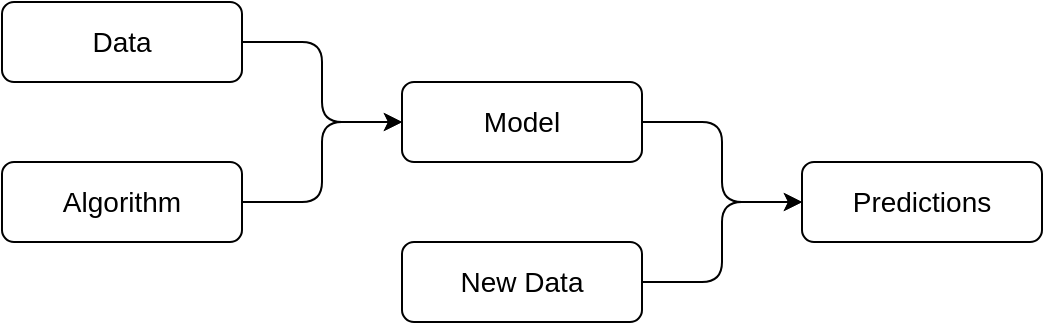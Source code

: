 <mxfile version="13.7.9" type="device" pages="3"><diagram id="xTy2y7PyVUbXui-J8zsi" name="Modelling"><mxGraphModel dx="1122" dy="823" grid="1" gridSize="10" guides="1" tooltips="1" connect="1" arrows="1" fold="1" page="1" pageScale="1" pageWidth="827" pageHeight="1169" math="0" shadow="0"><root><mxCell id="a8OBqglMKeLaPlFxwK1M-0"/><mxCell id="a8OBqglMKeLaPlFxwK1M-1" parent="a8OBqglMKeLaPlFxwK1M-0"/><mxCell id="a8OBqglMKeLaPlFxwK1M-9" style="edgeStyle=orthogonalEdgeStyle;rounded=1;orthogonalLoop=1;jettySize=auto;html=1;fontFamily=Arial;fontSize=14;" edge="1" parent="a8OBqglMKeLaPlFxwK1M-1" source="a8OBqglMKeLaPlFxwK1M-4" target="a8OBqglMKeLaPlFxwK1M-6"><mxGeometry relative="1" as="geometry"/></mxCell><mxCell id="a8OBqglMKeLaPlFxwK1M-4" value="Data" style="rounded=1;whiteSpace=wrap;html=1;fontFamily=Arial;fontSize=14;" vertex="1" parent="a8OBqglMKeLaPlFxwK1M-1"><mxGeometry x="120" y="280" width="120" height="40" as="geometry"/></mxCell><mxCell id="a8OBqglMKeLaPlFxwK1M-10" style="edgeStyle=orthogonalEdgeStyle;rounded=1;orthogonalLoop=1;jettySize=auto;html=1;fontFamily=Arial;fontSize=14;" edge="1" parent="a8OBqglMKeLaPlFxwK1M-1" source="a8OBqglMKeLaPlFxwK1M-5" target="a8OBqglMKeLaPlFxwK1M-6"><mxGeometry relative="1" as="geometry"/></mxCell><mxCell id="a8OBqglMKeLaPlFxwK1M-5" value="Algorithm" style="rounded=1;whiteSpace=wrap;html=1;fontFamily=Arial;fontSize=14;" vertex="1" parent="a8OBqglMKeLaPlFxwK1M-1"><mxGeometry x="120" y="360" width="120" height="40" as="geometry"/></mxCell><mxCell id="a8OBqglMKeLaPlFxwK1M-11" style="edgeStyle=orthogonalEdgeStyle;rounded=1;orthogonalLoop=1;jettySize=auto;html=1;entryX=0;entryY=0.5;entryDx=0;entryDy=0;fontFamily=Arial;fontSize=14;" edge="1" parent="a8OBqglMKeLaPlFxwK1M-1" source="a8OBqglMKeLaPlFxwK1M-6" target="a8OBqglMKeLaPlFxwK1M-8"><mxGeometry relative="1" as="geometry"/></mxCell><mxCell id="a8OBqglMKeLaPlFxwK1M-6" value="Model" style="rounded=1;whiteSpace=wrap;html=1;fontFamily=Arial;fontSize=14;" vertex="1" parent="a8OBqglMKeLaPlFxwK1M-1"><mxGeometry x="320" y="320" width="120" height="40" as="geometry"/></mxCell><mxCell id="a8OBqglMKeLaPlFxwK1M-12" style="edgeStyle=orthogonalEdgeStyle;rounded=1;orthogonalLoop=1;jettySize=auto;html=1;entryX=0;entryY=0.5;entryDx=0;entryDy=0;fontFamily=Arial;fontSize=14;" edge="1" parent="a8OBqglMKeLaPlFxwK1M-1" source="a8OBqglMKeLaPlFxwK1M-7" target="a8OBqglMKeLaPlFxwK1M-8"><mxGeometry relative="1" as="geometry"/></mxCell><mxCell id="a8OBqglMKeLaPlFxwK1M-7" value="New Data" style="rounded=1;whiteSpace=wrap;html=1;fontFamily=Arial;fontSize=14;" vertex="1" parent="a8OBqglMKeLaPlFxwK1M-1"><mxGeometry x="320" y="400" width="120" height="40" as="geometry"/></mxCell><mxCell id="a8OBqglMKeLaPlFxwK1M-8" value="Predictions" style="rounded=1;whiteSpace=wrap;html=1;fontFamily=Arial;fontSize=14;" vertex="1" parent="a8OBqglMKeLaPlFxwK1M-1"><mxGeometry x="520" y="360" width="120" height="40" as="geometry"/></mxCell></root></mxGraphModel></diagram><diagram name="Training" id="74e2e168-ea6b-b213-b513-2b3c1d86103e"><mxGraphModel dx="220" dy="968" grid="1" gridSize="10" guides="1" tooltips="1" connect="1" arrows="1" fold="1" page="1" pageScale="1" pageWidth="1100" pageHeight="850" background="#ffffff" math="0" shadow="0"><root><mxCell id="0"/><mxCell id="1" parent="0"/><mxCell id="fzLfbE-F1dymMLBOgdQf-57" value="" style="rounded=1;whiteSpace=wrap;html=1;fontFamily=Arial;fontSize=14;arcSize=5;dashed=1;" vertex="1" parent="1"><mxGeometry x="1160" y="40" width="680" height="880" as="geometry"/></mxCell><mxCell id="fzLfbE-F1dymMLBOgdQf-58" style="edgeStyle=orthogonalEdgeStyle;rounded=1;orthogonalLoop=1;jettySize=auto;html=1;fontFamily=Arial;fontSize=14;" edge="1" parent="1" source="fzLfbE-F1dymMLBOgdQf-60" target="fzLfbE-F1dymMLBOgdQf-63"><mxGeometry relative="1" as="geometry"/></mxCell><mxCell id="fzLfbE-F1dymMLBOgdQf-59" style="edgeStyle=orthogonalEdgeStyle;rounded=1;orthogonalLoop=1;jettySize=auto;html=1;fontFamily=Arial;fontSize=14;" edge="1" parent="1" source="fzLfbE-F1dymMLBOgdQf-60" target="fzLfbE-F1dymMLBOgdQf-65"><mxGeometry relative="1" as="geometry"/></mxCell><mxCell id="fzLfbE-F1dymMLBOgdQf-60" value="Raw Data" style="rounded=1;whiteSpace=wrap;html=1;fontFamily=Arial;fontSize=14;fillColor=#dae8fc;strokeColor=#6c8ebf;" vertex="1" parent="1"><mxGeometry x="1200" y="120" width="120" height="40" as="geometry"/></mxCell><mxCell id="fzLfbE-F1dymMLBOgdQf-61" value="" style="edgeStyle=orthogonalEdgeStyle;rounded=1;orthogonalLoop=1;jettySize=auto;html=1;fontFamily=Arial;fontSize=14;" edge="1" parent="1" source="fzLfbE-F1dymMLBOgdQf-63" target="fzLfbE-F1dymMLBOgdQf-67"><mxGeometry relative="1" as="geometry"/></mxCell><mxCell id="fzLfbE-F1dymMLBOgdQf-62" style="edgeStyle=orthogonalEdgeStyle;rounded=1;orthogonalLoop=1;jettySize=auto;html=1;fontFamily=Arial;fontSize=14;" edge="1" parent="1" source="fzLfbE-F1dymMLBOgdQf-63" target="fzLfbE-F1dymMLBOgdQf-73"><mxGeometry relative="1" as="geometry"/></mxCell><mxCell id="fzLfbE-F1dymMLBOgdQf-63" value="Train Data" style="rounded=1;whiteSpace=wrap;html=1;fontFamily=Arial;fontSize=14;fillColor=#dae8fc;strokeColor=#6c8ebf;" vertex="1" parent="1"><mxGeometry x="1360" y="200" width="120" height="40" as="geometry"/></mxCell><mxCell id="fzLfbE-F1dymMLBOgdQf-64" style="edgeStyle=orthogonalEdgeStyle;rounded=1;orthogonalLoop=1;jettySize=auto;html=1;fontFamily=Arial;fontSize=14;" edge="1" parent="1" source="fzLfbE-F1dymMLBOgdQf-65" target="fzLfbE-F1dymMLBOgdQf-75"><mxGeometry relative="1" as="geometry"/></mxCell><mxCell id="fzLfbE-F1dymMLBOgdQf-65" value="Test Data" style="rounded=1;whiteSpace=wrap;html=1;fontFamily=Arial;fontSize=14;fillColor=#dae8fc;strokeColor=#6c8ebf;" vertex="1" parent="1"><mxGeometry x="1680" y="200" width="120" height="40" as="geometry"/></mxCell><mxCell id="fzLfbE-F1dymMLBOgdQf-66" value="" style="edgeStyle=orthogonalEdgeStyle;rounded=1;orthogonalLoop=1;jettySize=auto;html=1;fontFamily=Arial;fontSize=14;" edge="1" parent="1" source="fzLfbE-F1dymMLBOgdQf-67" target="fzLfbE-F1dymMLBOgdQf-71"><mxGeometry relative="1" as="geometry"/></mxCell><mxCell id="fzLfbE-F1dymMLBOgdQf-67" value="Fit Pre-processor" style="shape=process;whiteSpace=wrap;html=1;backgroundOutline=1;fontFamily=Arial;fontSize=14;" vertex="1" parent="1"><mxGeometry x="1360" y="280" width="120" height="40" as="geometry"/></mxCell><mxCell id="fzLfbE-F1dymMLBOgdQf-68" style="edgeStyle=orthogonalEdgeStyle;rounded=1;orthogonalLoop=1;jettySize=auto;html=1;fontFamily=Arial;fontSize=14;" edge="1" parent="1" source="fzLfbE-F1dymMLBOgdQf-71" target="fzLfbE-F1dymMLBOgdQf-75"><mxGeometry relative="1" as="geometry"><Array as="points"><mxPoint x="1740" y="370"/></Array></mxGeometry></mxCell><mxCell id="fzLfbE-F1dymMLBOgdQf-69" style="edgeStyle=orthogonalEdgeStyle;rounded=1;orthogonalLoop=1;jettySize=auto;html=1;fontFamily=Arial;fontSize=14;" edge="1" parent="1" source="fzLfbE-F1dymMLBOgdQf-71" target="fzLfbE-F1dymMLBOgdQf-73"><mxGeometry relative="1" as="geometry"><Array as="points"><mxPoint x="1580" y="390"/></Array></mxGeometry></mxCell><mxCell id="fzLfbE-F1dymMLBOgdQf-70" style="edgeStyle=orthogonalEdgeStyle;rounded=1;orthogonalLoop=1;jettySize=auto;html=1;exitX=0.5;exitY=1;exitDx=0;exitDy=0;entryX=0;entryY=0.5;entryDx=0;entryDy=0;fontFamily=Arial;fontSize=14;" edge="1" parent="1" source="fzLfbE-F1dymMLBOgdQf-71" target="fzLfbE-F1dymMLBOgdQf-89"><mxGeometry relative="1" as="geometry"/></mxCell><mxCell id="fzLfbE-F1dymMLBOgdQf-71" value="Pre-processor" style="rounded=1;whiteSpace=wrap;html=1;fontFamily=Arial;fontSize=14;fillColor=#d5e8d4;strokeColor=#82b366;" vertex="1" parent="1"><mxGeometry x="1360" y="360" width="120" height="40" as="geometry"/></mxCell><mxCell id="fzLfbE-F1dymMLBOgdQf-72" value="" style="edgeStyle=orthogonalEdgeStyle;rounded=1;orthogonalLoop=1;jettySize=auto;html=1;fontFamily=Arial;fontSize=14;" edge="1" parent="1" source="fzLfbE-F1dymMLBOgdQf-73" target="fzLfbE-F1dymMLBOgdQf-77"><mxGeometry relative="1" as="geometry"/></mxCell><mxCell id="fzLfbE-F1dymMLBOgdQf-73" value="Pre-process" style="shape=process;whiteSpace=wrap;html=1;backgroundOutline=1;fontFamily=Arial;fontSize=14;" vertex="1" parent="1"><mxGeometry x="1520" y="440" width="120" height="40" as="geometry"/></mxCell><mxCell id="fzLfbE-F1dymMLBOgdQf-74" value="" style="edgeStyle=orthogonalEdgeStyle;rounded=1;orthogonalLoop=1;jettySize=auto;html=1;fontFamily=Arial;fontSize=14;" edge="1" parent="1" source="fzLfbE-F1dymMLBOgdQf-75" target="fzLfbE-F1dymMLBOgdQf-79"><mxGeometry relative="1" as="geometry"/></mxCell><mxCell id="fzLfbE-F1dymMLBOgdQf-75" value="Pre-process" style="shape=process;whiteSpace=wrap;html=1;backgroundOutline=1;fontFamily=Arial;fontSize=14;" vertex="1" parent="1"><mxGeometry x="1680" y="440" width="120" height="40" as="geometry"/></mxCell><mxCell id="fzLfbE-F1dymMLBOgdQf-76" style="edgeStyle=orthogonalEdgeStyle;rounded=1;orthogonalLoop=1;jettySize=auto;html=1;fontFamily=Arial;fontSize=14;" edge="1" parent="1" source="fzLfbE-F1dymMLBOgdQf-77" target="fzLfbE-F1dymMLBOgdQf-81"><mxGeometry relative="1" as="geometry"/></mxCell><mxCell id="fzLfbE-F1dymMLBOgdQf-77" value="Pre-processed Train Data" style="rounded=1;whiteSpace=wrap;html=1;fontFamily=Arial;fontSize=14;fillColor=#dae8fc;strokeColor=#6c8ebf;" vertex="1" parent="1"><mxGeometry x="1520" y="520" width="120" height="40" as="geometry"/></mxCell><mxCell id="fzLfbE-F1dymMLBOgdQf-78" style="edgeStyle=orthogonalEdgeStyle;rounded=1;orthogonalLoop=1;jettySize=auto;html=1;fontFamily=Arial;fontSize=14;" edge="1" parent="1" source="fzLfbE-F1dymMLBOgdQf-79" target="fzLfbE-F1dymMLBOgdQf-83"><mxGeometry relative="1" as="geometry"/></mxCell><mxCell id="fzLfbE-F1dymMLBOgdQf-79" value="Pre-processed Test Data" style="rounded=1;whiteSpace=wrap;html=1;fontFamily=Arial;fontSize=14;fillColor=#dae8fc;strokeColor=#6c8ebf;" vertex="1" parent="1"><mxGeometry x="1680" y="520" width="120" height="40" as="geometry"/></mxCell><mxCell id="fzLfbE-F1dymMLBOgdQf-80" style="edgeStyle=orthogonalEdgeStyle;rounded=1;orthogonalLoop=1;jettySize=auto;html=1;fontFamily=Arial;fontSize=14;" edge="1" parent="1" source="fzLfbE-F1dymMLBOgdQf-81" target="fzLfbE-F1dymMLBOgdQf-86"><mxGeometry relative="1" as="geometry"/></mxCell><mxCell id="fzLfbE-F1dymMLBOgdQf-81" value="Train model" style="shape=process;whiteSpace=wrap;html=1;backgroundOutline=1;fontFamily=Arial;fontSize=14;" vertex="1" parent="1"><mxGeometry x="1520" y="600" width="120" height="40" as="geometry"/></mxCell><mxCell id="fzLfbE-F1dymMLBOgdQf-82" value="" style="edgeStyle=orthogonalEdgeStyle;rounded=1;orthogonalLoop=1;jettySize=auto;html=1;fontFamily=Arial;fontSize=14;" edge="1" parent="1" source="fzLfbE-F1dymMLBOgdQf-83" target="fzLfbE-F1dymMLBOgdQf-91"><mxGeometry relative="1" as="geometry"/></mxCell><mxCell id="fzLfbE-F1dymMLBOgdQf-83" value="Evaluate model" style="shape=process;whiteSpace=wrap;html=1;backgroundOutline=1;fontFamily=Arial;fontSize=14;" vertex="1" parent="1"><mxGeometry x="1680" y="680" width="120" height="40" as="geometry"/></mxCell><mxCell id="fzLfbE-F1dymMLBOgdQf-84" style="edgeStyle=orthogonalEdgeStyle;rounded=1;orthogonalLoop=1;jettySize=auto;html=1;entryX=0;entryY=0.5;entryDx=0;entryDy=0;fontFamily=Arial;fontSize=14;" edge="1" parent="1" source="fzLfbE-F1dymMLBOgdQf-86" target="fzLfbE-F1dymMLBOgdQf-83"><mxGeometry relative="1" as="geometry"/></mxCell><mxCell id="fzLfbE-F1dymMLBOgdQf-85" value="" style="edgeStyle=orthogonalEdgeStyle;rounded=1;orthogonalLoop=1;jettySize=auto;html=1;fontFamily=Arial;fontSize=14;" edge="1" parent="1" source="fzLfbE-F1dymMLBOgdQf-86" target="fzLfbE-F1dymMLBOgdQf-89"><mxGeometry relative="1" as="geometry"/></mxCell><mxCell id="fzLfbE-F1dymMLBOgdQf-86" value="Model" style="rounded=1;whiteSpace=wrap;html=1;fontFamily=Arial;fontSize=14;fillColor=#d5e8d4;strokeColor=#82b366;" vertex="1" parent="1"><mxGeometry x="1520" y="680" width="120" height="40" as="geometry"/></mxCell><mxCell id="fzLfbE-F1dymMLBOgdQf-87" style="edgeStyle=orthogonalEdgeStyle;rounded=1;orthogonalLoop=1;jettySize=auto;html=1;fontFamily=Arial;fontSize=14;" edge="1" parent="1" source="fzLfbE-F1dymMLBOgdQf-88" target="fzLfbE-F1dymMLBOgdQf-81"><mxGeometry relative="1" as="geometry"/></mxCell><mxCell id="fzLfbE-F1dymMLBOgdQf-88" value="Training&lt;br&gt;Algorithm" style="rounded=1;whiteSpace=wrap;html=1;fontFamily=Arial;fontSize=14;fillColor=#fff2cc;strokeColor=#d6b656;" vertex="1" parent="1"><mxGeometry x="1200" y="600" width="120" height="40" as="geometry"/></mxCell><mxCell id="fzLfbE-F1dymMLBOgdQf-93" style="edgeStyle=orthogonalEdgeStyle;rounded=1;orthogonalLoop=1;jettySize=auto;html=1;fontFamily=Arial;fontSize=14;" edge="1" parent="1" source="fzLfbE-F1dymMLBOgdQf-89" target="fzLfbE-F1dymMLBOgdQf-92"><mxGeometry relative="1" as="geometry"/></mxCell><mxCell id="fzLfbE-F1dymMLBOgdQf-89" value="Register model" style="shape=process;whiteSpace=wrap;html=1;backgroundOutline=1;fontFamily=Arial;fontSize=14;" vertex="1" parent="1"><mxGeometry x="1520" y="840" width="120" height="40" as="geometry"/></mxCell><mxCell id="fzLfbE-F1dymMLBOgdQf-90" style="edgeStyle=orthogonalEdgeStyle;rounded=1;orthogonalLoop=1;jettySize=auto;html=1;exitX=0.5;exitY=1;exitDx=0;exitDy=0;entryX=1;entryY=0.5;entryDx=0;entryDy=0;fontFamily=Arial;fontSize=14;" edge="1" parent="1" source="fzLfbE-F1dymMLBOgdQf-91" target="fzLfbE-F1dymMLBOgdQf-89"><mxGeometry relative="1" as="geometry"/></mxCell><mxCell id="fzLfbE-F1dymMLBOgdQf-91" value="Evaluation&lt;br&gt;Metrics" style="rounded=1;whiteSpace=wrap;html=1;fontFamily=Arial;fontSize=14;" vertex="1" parent="1"><mxGeometry x="1680" y="760" width="120" height="40" as="geometry"/></mxCell><mxCell id="fzLfbE-F1dymMLBOgdQf-92" value="Model Registry" style="rounded=1;whiteSpace=wrap;html=1;fontFamily=Arial;fontSize=14;fillColor=#e1d5e7;strokeColor=#9673a6;" vertex="1" parent="1"><mxGeometry x="1520" y="960" width="120" height="40" as="geometry"/></mxCell><mxCell id="fzLfbE-F1dymMLBOgdQf-94" value="&lt;b&gt;&lt;font style=&quot;font-size: 20px&quot;&gt;Training&lt;/font&gt;&lt;/b&gt;" style="text;html=1;strokeColor=none;fillColor=none;align=left;verticalAlign=middle;whiteSpace=wrap;rounded=0;dashed=1;fontFamily=Arial;fontSize=14;" vertex="1" parent="1"><mxGeometry x="1200" y="70" width="40" height="20" as="geometry"/></mxCell></root></mxGraphModel></diagram><diagram id="wosXcDLAJT1C6PcZYE3D" name="Predicting"><mxGraphModel dx="295" dy="1992" grid="1" gridSize="10" guides="1" tooltips="1" connect="1" arrows="1" fold="1" page="1" pageScale="1" pageWidth="827" pageHeight="1169" math="0" shadow="0"><root><mxCell id="0palxQV40BSrs0DIil-G-0"/><mxCell id="0palxQV40BSrs0DIil-G-1" parent="0palxQV40BSrs0DIil-G-0"/><mxCell id="jjHUqRXeEehyVx_EBav6-0" value="" style="rounded=1;whiteSpace=wrap;html=1;fontFamily=Arial;fontSize=14;arcSize=5;dashed=1;" vertex="1" parent="0palxQV40BSrs0DIil-G-1"><mxGeometry x="1160" y="40" width="840" height="240" as="geometry"/></mxCell><mxCell id="wYTFqC6m_lUZ-o5HyFsf-3" value="" style="edgeStyle=orthogonalEdgeStyle;rounded=1;orthogonalLoop=1;jettySize=auto;html=1;fontFamily=Arial;fontSize=14;" edge="1" parent="0palxQV40BSrs0DIil-G-1" source="jjHUqRXeEehyVx_EBav6-3" target="jjHUqRXeEehyVx_EBav6-16"><mxGeometry relative="1" as="geometry"/></mxCell><mxCell id="jjHUqRXeEehyVx_EBav6-3" value="New Raw Data" style="rounded=1;whiteSpace=wrap;html=1;fontFamily=Arial;fontSize=14;fillColor=#dae8fc;strokeColor=#6c8ebf;" vertex="1" parent="0palxQV40BSrs0DIil-G-1"><mxGeometry x="1200" y="200" width="120" height="40" as="geometry"/></mxCell><mxCell id="wYTFqC6m_lUZ-o5HyFsf-8" value="" style="edgeStyle=orthogonalEdgeStyle;rounded=1;orthogonalLoop=1;jettySize=auto;html=1;fontFamily=Arial;fontSize=14;" edge="1" parent="0palxQV40BSrs0DIil-G-1" source="jjHUqRXeEehyVx_EBav6-14" target="jjHUqRXeEehyVx_EBav6-16"><mxGeometry relative="1" as="geometry"/></mxCell><mxCell id="jjHUqRXeEehyVx_EBav6-14" value="Pre-processor" style="rounded=1;whiteSpace=wrap;html=1;fontFamily=Arial;fontSize=14;fillColor=#d5e8d4;strokeColor=#82b366;" vertex="1" parent="0palxQV40BSrs0DIil-G-1"><mxGeometry x="1360" y="120" width="120" height="40" as="geometry"/></mxCell><mxCell id="wYTFqC6m_lUZ-o5HyFsf-5" value="" style="edgeStyle=orthogonalEdgeStyle;rounded=1;orthogonalLoop=1;jettySize=auto;html=1;fontFamily=Arial;fontSize=14;" edge="1" parent="0palxQV40BSrs0DIil-G-1" source="jjHUqRXeEehyVx_EBav6-20" target="jjHUqRXeEehyVx_EBav6-24"><mxGeometry relative="1" as="geometry"/></mxCell><mxCell id="jjHUqRXeEehyVx_EBav6-20" value="Pre-processed Train Data" style="rounded=1;whiteSpace=wrap;html=1;fontFamily=Arial;fontSize=14;fillColor=#dae8fc;strokeColor=#6c8ebf;" vertex="1" parent="0palxQV40BSrs0DIil-G-1"><mxGeometry x="1520" y="200" width="120" height="40" as="geometry"/></mxCell><mxCell id="wYTFqC6m_lUZ-o5HyFsf-6" value="" style="edgeStyle=orthogonalEdgeStyle;rounded=1;orthogonalLoop=1;jettySize=auto;html=1;fontFamily=Arial;fontSize=14;" edge="1" parent="0palxQV40BSrs0DIil-G-1" source="jjHUqRXeEehyVx_EBav6-24" target="jjHUqRXeEehyVx_EBav6-35"><mxGeometry relative="1" as="geometry"/></mxCell><mxCell id="jjHUqRXeEehyVx_EBav6-24" value="Predict" style="shape=process;whiteSpace=wrap;html=1;backgroundOutline=1;fontFamily=Arial;fontSize=14;" vertex="1" parent="0palxQV40BSrs0DIil-G-1"><mxGeometry x="1680" y="200" width="120" height="40" as="geometry"/></mxCell><mxCell id="wYTFqC6m_lUZ-o5HyFsf-7" value="" style="edgeStyle=orthogonalEdgeStyle;rounded=1;orthogonalLoop=1;jettySize=auto;html=1;fontFamily=Arial;fontSize=14;" edge="1" parent="0palxQV40BSrs0DIil-G-1" source="jjHUqRXeEehyVx_EBav6-29" target="jjHUqRXeEehyVx_EBav6-24"><mxGeometry relative="1" as="geometry"/></mxCell><mxCell id="jjHUqRXeEehyVx_EBav6-29" value="Model" style="rounded=1;whiteSpace=wrap;html=1;fontFamily=Arial;fontSize=14;fillColor=#d5e8d4;strokeColor=#82b366;" vertex="1" parent="0palxQV40BSrs0DIil-G-1"><mxGeometry x="1680" y="120" width="120" height="40" as="geometry"/></mxCell><mxCell id="jjHUqRXeEehyVx_EBav6-35" value="Predictions" style="rounded=1;whiteSpace=wrap;html=1;fontFamily=Arial;fontSize=14;" vertex="1" parent="0palxQV40BSrs0DIil-G-1"><mxGeometry x="1840" y="200" width="120" height="40" as="geometry"/></mxCell><mxCell id="wYTFqC6m_lUZ-o5HyFsf-1" style="edgeStyle=orthogonalEdgeStyle;rounded=1;orthogonalLoop=1;jettySize=auto;html=1;exitX=0.5;exitY=1;exitDx=0;exitDy=0;entryX=0.5;entryY=0;entryDx=0;entryDy=0;fontFamily=Arial;fontSize=14;" edge="1" parent="0palxQV40BSrs0DIil-G-1" source="jjHUqRXeEehyVx_EBav6-36" target="jjHUqRXeEehyVx_EBav6-14"><mxGeometry relative="1" as="geometry"/></mxCell><mxCell id="wYTFqC6m_lUZ-o5HyFsf-2" style="edgeStyle=orthogonalEdgeStyle;rounded=1;orthogonalLoop=1;jettySize=auto;html=1;fontFamily=Arial;fontSize=14;exitX=0.5;exitY=1;exitDx=0;exitDy=0;" edge="1" parent="0palxQV40BSrs0DIil-G-1" source="jjHUqRXeEehyVx_EBav6-36" target="jjHUqRXeEehyVx_EBav6-29"><mxGeometry relative="1" as="geometry"/></mxCell><mxCell id="jjHUqRXeEehyVx_EBav6-36" value="Model Registry" style="rounded=1;whiteSpace=wrap;html=1;fontFamily=Arial;fontSize=14;fillColor=#e1d5e7;strokeColor=#9673a6;" vertex="1" parent="0palxQV40BSrs0DIil-G-1"><mxGeometry x="1520" y="-40" width="120" height="40" as="geometry"/></mxCell><mxCell id="jjHUqRXeEehyVx_EBav6-37" value="&lt;b&gt;&lt;font style=&quot;font-size: 20px&quot;&gt;Predicting&lt;/font&gt;&lt;/b&gt;" style="text;html=1;strokeColor=none;fillColor=none;align=left;verticalAlign=middle;whiteSpace=wrap;rounded=0;dashed=1;fontFamily=Arial;fontSize=14;" vertex="1" parent="0palxQV40BSrs0DIil-G-1"><mxGeometry x="1200" y="70" width="40" height="20" as="geometry"/></mxCell><mxCell id="wYTFqC6m_lUZ-o5HyFsf-4" value="" style="edgeStyle=orthogonalEdgeStyle;rounded=1;orthogonalLoop=1;jettySize=auto;html=1;fontFamily=Arial;fontSize=14;" edge="1" parent="0palxQV40BSrs0DIil-G-1" source="jjHUqRXeEehyVx_EBav6-16" target="jjHUqRXeEehyVx_EBav6-20"><mxGeometry relative="1" as="geometry"/></mxCell><mxCell id="jjHUqRXeEehyVx_EBav6-16" value="Pre-process" style="shape=process;whiteSpace=wrap;html=1;backgroundOutline=1;fontFamily=Arial;fontSize=14;" vertex="1" parent="0palxQV40BSrs0DIil-G-1"><mxGeometry x="1360" y="200" width="120" height="40" as="geometry"/></mxCell></root></mxGraphModel></diagram></mxfile>